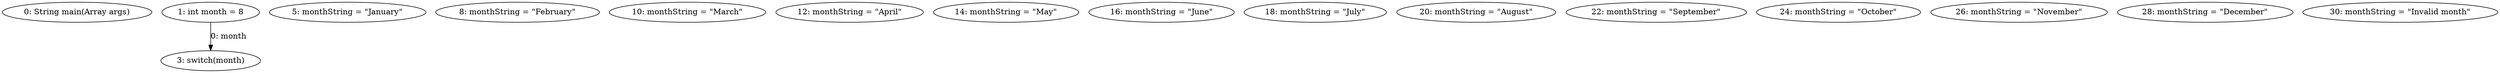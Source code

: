 digraph G {
  1 [ label="0: String main(Array args)" ];
  2 [ label="1: int month = 8" ];
  3 [ label="3: switch(month)" ];
  4 [ label="5: monthString = \"January\"" ];
  5 [ label="8: monthString = \"February\"" ];
  6 [ label="10: monthString = \"March\"" ];
  7 [ label="12: monthString = \"April\"" ];
  8 [ label="14: monthString = \"May\"" ];
  9 [ label="16: monthString = \"June\"" ];
  10 [ label="18: monthString = \"July\"" ];
  11 [ label="20: monthString = \"August\"" ];
  12 [ label="22: monthString = \"September\"" ];
  13 [ label="24: monthString = \"October\"" ];
  14 [ label="26: monthString = \"November\"" ];
  15 [ label="28: monthString = \"December\"" ];
  16 [ label="30: monthString = \"Invalid month\"" ];
  2 -> 3 [ label="0: month" ];
}
